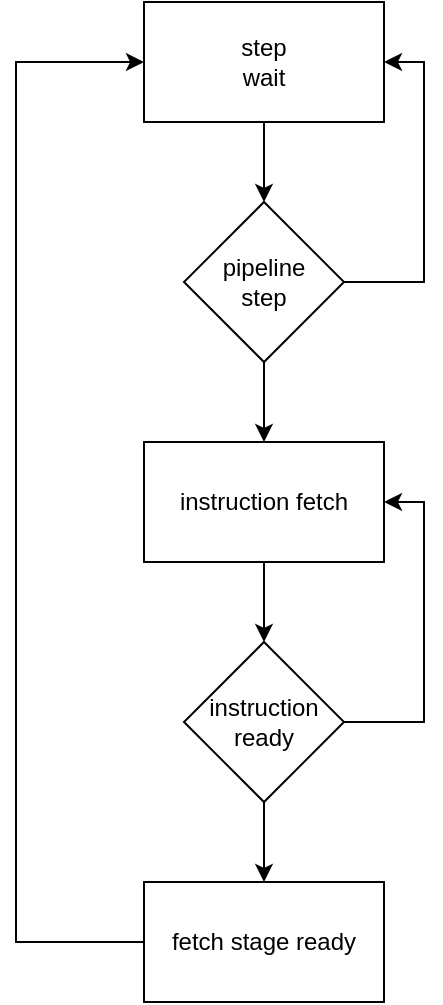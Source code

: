 <mxfile version="21.5.2" type="github">
  <diagram name="Pagina-1" id="U87yk9chCkfv6v5MAbVB">
    <mxGraphModel dx="880" dy="485" grid="1" gridSize="10" guides="1" tooltips="1" connect="1" arrows="1" fold="1" page="1" pageScale="1" pageWidth="827" pageHeight="1169" math="0" shadow="0">
      <root>
        <mxCell id="0" />
        <mxCell id="1" parent="0" />
        <mxCell id="HBVg9Ylxcarn3WkWvbjX-3" value="" style="edgeStyle=orthogonalEdgeStyle;rounded=0;orthogonalLoop=1;jettySize=auto;html=1;" edge="1" parent="1" source="HBVg9Ylxcarn3WkWvbjX-1" target="HBVg9Ylxcarn3WkWvbjX-2">
          <mxGeometry relative="1" as="geometry" />
        </mxCell>
        <mxCell id="HBVg9Ylxcarn3WkWvbjX-1" value="&lt;div&gt;step&lt;/div&gt;&lt;div&gt;wait&lt;br&gt;&lt;/div&gt;" style="rounded=0;whiteSpace=wrap;html=1;" vertex="1" parent="1">
          <mxGeometry x="354" y="40" width="120" height="60" as="geometry" />
        </mxCell>
        <mxCell id="HBVg9Ylxcarn3WkWvbjX-5" style="edgeStyle=orthogonalEdgeStyle;rounded=0;orthogonalLoop=1;jettySize=auto;html=1;entryX=1;entryY=0.5;entryDx=0;entryDy=0;" edge="1" parent="1" source="HBVg9Ylxcarn3WkWvbjX-2" target="HBVg9Ylxcarn3WkWvbjX-1">
          <mxGeometry relative="1" as="geometry">
            <Array as="points">
              <mxPoint x="494" y="180" />
              <mxPoint x="494" y="70" />
            </Array>
          </mxGeometry>
        </mxCell>
        <mxCell id="HBVg9Ylxcarn3WkWvbjX-6" style="edgeStyle=orthogonalEdgeStyle;rounded=0;orthogonalLoop=1;jettySize=auto;html=1;entryX=0.5;entryY=0;entryDx=0;entryDy=0;" edge="1" parent="1" source="HBVg9Ylxcarn3WkWvbjX-2" target="HBVg9Ylxcarn3WkWvbjX-4">
          <mxGeometry relative="1" as="geometry" />
        </mxCell>
        <mxCell id="HBVg9Ylxcarn3WkWvbjX-2" value="&lt;div&gt;pipeline&lt;/div&gt;&lt;div&gt;step&lt;br&gt;&lt;/div&gt;" style="rhombus;whiteSpace=wrap;html=1;" vertex="1" parent="1">
          <mxGeometry x="374" y="140" width="80" height="80" as="geometry" />
        </mxCell>
        <mxCell id="HBVg9Ylxcarn3WkWvbjX-9" value="" style="edgeStyle=orthogonalEdgeStyle;rounded=0;orthogonalLoop=1;jettySize=auto;html=1;" edge="1" parent="1" source="HBVg9Ylxcarn3WkWvbjX-4" target="HBVg9Ylxcarn3WkWvbjX-7">
          <mxGeometry relative="1" as="geometry" />
        </mxCell>
        <mxCell id="HBVg9Ylxcarn3WkWvbjX-4" value="instruction fetch" style="rounded=0;whiteSpace=wrap;html=1;" vertex="1" parent="1">
          <mxGeometry x="354" y="260" width="120" height="60" as="geometry" />
        </mxCell>
        <mxCell id="HBVg9Ylxcarn3WkWvbjX-8" style="edgeStyle=orthogonalEdgeStyle;rounded=0;orthogonalLoop=1;jettySize=auto;html=1;entryX=1;entryY=0.5;entryDx=0;entryDy=0;" edge="1" parent="1" source="HBVg9Ylxcarn3WkWvbjX-7" target="HBVg9Ylxcarn3WkWvbjX-4">
          <mxGeometry relative="1" as="geometry">
            <Array as="points">
              <mxPoint x="494" y="400" />
              <mxPoint x="494" y="290" />
            </Array>
          </mxGeometry>
        </mxCell>
        <mxCell id="HBVg9Ylxcarn3WkWvbjX-11" value="" style="edgeStyle=orthogonalEdgeStyle;rounded=0;orthogonalLoop=1;jettySize=auto;html=1;" edge="1" parent="1" source="HBVg9Ylxcarn3WkWvbjX-7" target="HBVg9Ylxcarn3WkWvbjX-10">
          <mxGeometry relative="1" as="geometry" />
        </mxCell>
        <mxCell id="HBVg9Ylxcarn3WkWvbjX-7" value="&lt;div&gt;instruction&lt;/div&gt;&lt;div&gt;ready&lt;br&gt;&lt;/div&gt;" style="rhombus;whiteSpace=wrap;html=1;" vertex="1" parent="1">
          <mxGeometry x="374" y="360" width="80" height="80" as="geometry" />
        </mxCell>
        <mxCell id="HBVg9Ylxcarn3WkWvbjX-12" style="edgeStyle=orthogonalEdgeStyle;rounded=0;orthogonalLoop=1;jettySize=auto;html=1;entryX=0;entryY=0.5;entryDx=0;entryDy=0;" edge="1" parent="1" source="HBVg9Ylxcarn3WkWvbjX-10" target="HBVg9Ylxcarn3WkWvbjX-1">
          <mxGeometry relative="1" as="geometry">
            <Array as="points">
              <mxPoint x="290" y="510" />
              <mxPoint x="290" y="70" />
            </Array>
          </mxGeometry>
        </mxCell>
        <mxCell id="HBVg9Ylxcarn3WkWvbjX-10" value="fetch stage ready" style="rounded=0;whiteSpace=wrap;html=1;" vertex="1" parent="1">
          <mxGeometry x="354" y="480" width="120" height="60" as="geometry" />
        </mxCell>
      </root>
    </mxGraphModel>
  </diagram>
</mxfile>
